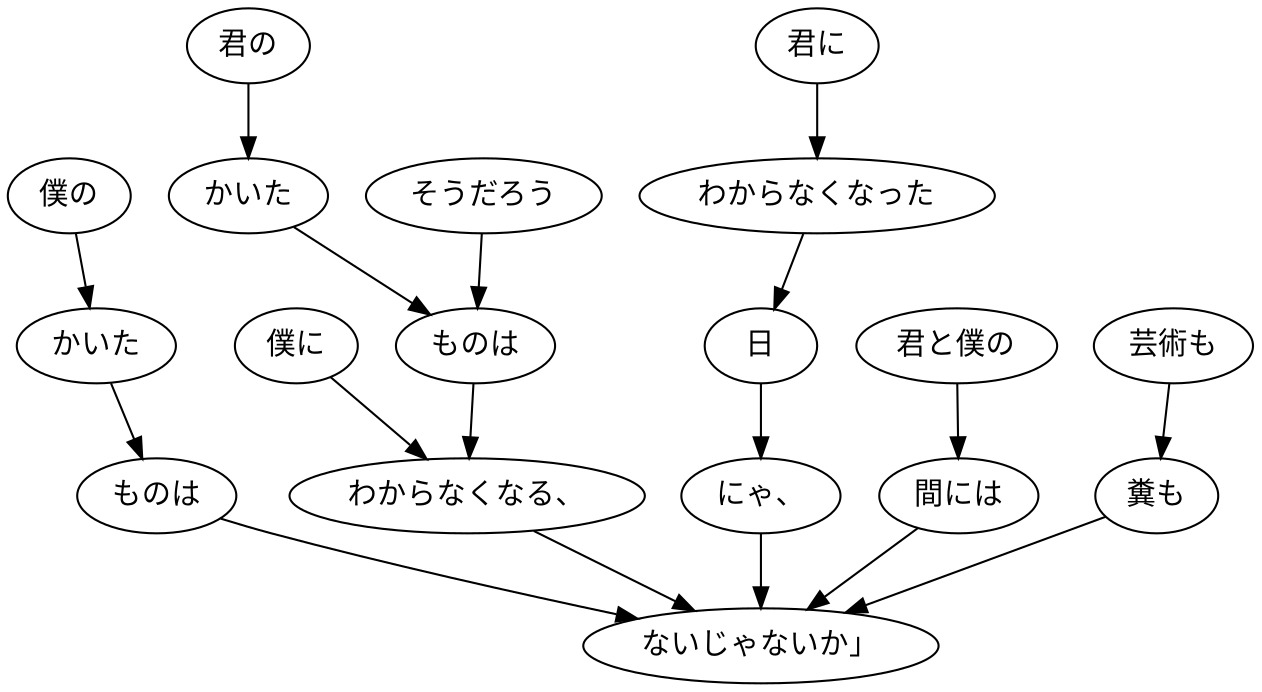 digraph graph8826 {
	node0 [label="そうだろう"];
	node1 [label="君の"];
	node2 [label="かいた"];
	node3 [label="ものは"];
	node4 [label="僕に"];
	node5 [label="わからなくなる、"];
	node6 [label="僕の"];
	node7 [label="かいた"];
	node8 [label="ものは"];
	node9 [label="君に"];
	node10 [label="わからなくなった"];
	node11 [label="日"];
	node12 [label="にゃ、"];
	node13 [label="君と僕の"];
	node14 [label="間には"];
	node15 [label="芸術も"];
	node16 [label="糞も"];
	node17 [label="ないじゃないか」"];
	node0 -> node3;
	node1 -> node2;
	node2 -> node3;
	node3 -> node5;
	node4 -> node5;
	node5 -> node17;
	node6 -> node7;
	node7 -> node8;
	node8 -> node17;
	node9 -> node10;
	node10 -> node11;
	node11 -> node12;
	node12 -> node17;
	node13 -> node14;
	node14 -> node17;
	node15 -> node16;
	node16 -> node17;
}
